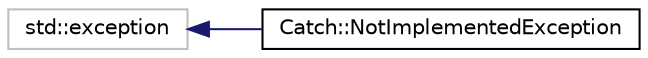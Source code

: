 digraph "Graphical Class Hierarchy"
{
 // LATEX_PDF_SIZE
  edge [fontname="Helvetica",fontsize="10",labelfontname="Helvetica",labelfontsize="10"];
  node [fontname="Helvetica",fontsize="10",shape=record];
  rankdir="LR";
  Node136 [label="std::exception",height=0.2,width=0.4,color="grey75", fillcolor="white", style="filled",tooltip=" "];
  Node136 -> Node0 [dir="back",color="midnightblue",fontsize="10",style="solid",fontname="Helvetica"];
  Node0 [label="Catch::NotImplementedException",height=0.2,width=0.4,color="black", fillcolor="white", style="filled",URL="$d9/db7/classCatch_1_1NotImplementedException.html",tooltip=" "];
}
